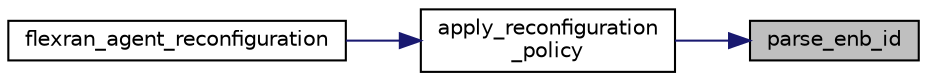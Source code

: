 digraph "parse_enb_id"
{
 // LATEX_PDF_SIZE
  edge [fontname="Helvetica",fontsize="10",labelfontname="Helvetica",labelfontsize="10"];
  node [fontname="Helvetica",fontsize="10",shape=record];
  rankdir="RL";
  Node1 [label="parse_enb_id",height=0.2,width=0.4,color="black", fillcolor="grey75", style="filled", fontcolor="black",tooltip=" "];
  Node1 -> Node2 [dir="back",color="midnightblue",fontsize="10",style="solid",fontname="Helvetica"];
  Node2 [label="apply_reconfiguration\l_policy",height=0.2,width=0.4,color="black", fillcolor="white", style="filled",URL="$flexran__agent__common__internal_8h.html#a682de27773fed140e9e3eeb48e6fef6e",tooltip=" "];
  Node2 -> Node3 [dir="back",color="midnightblue",fontsize="10",style="solid",fontname="Helvetica"];
  Node3 [label="flexran_agent_reconfiguration",height=0.2,width=0.4,color="black", fillcolor="white", style="filled",URL="$flexran__agent__common_8h.html#a8356c64dcceec494047f968af44750b7",tooltip=" "];
}
